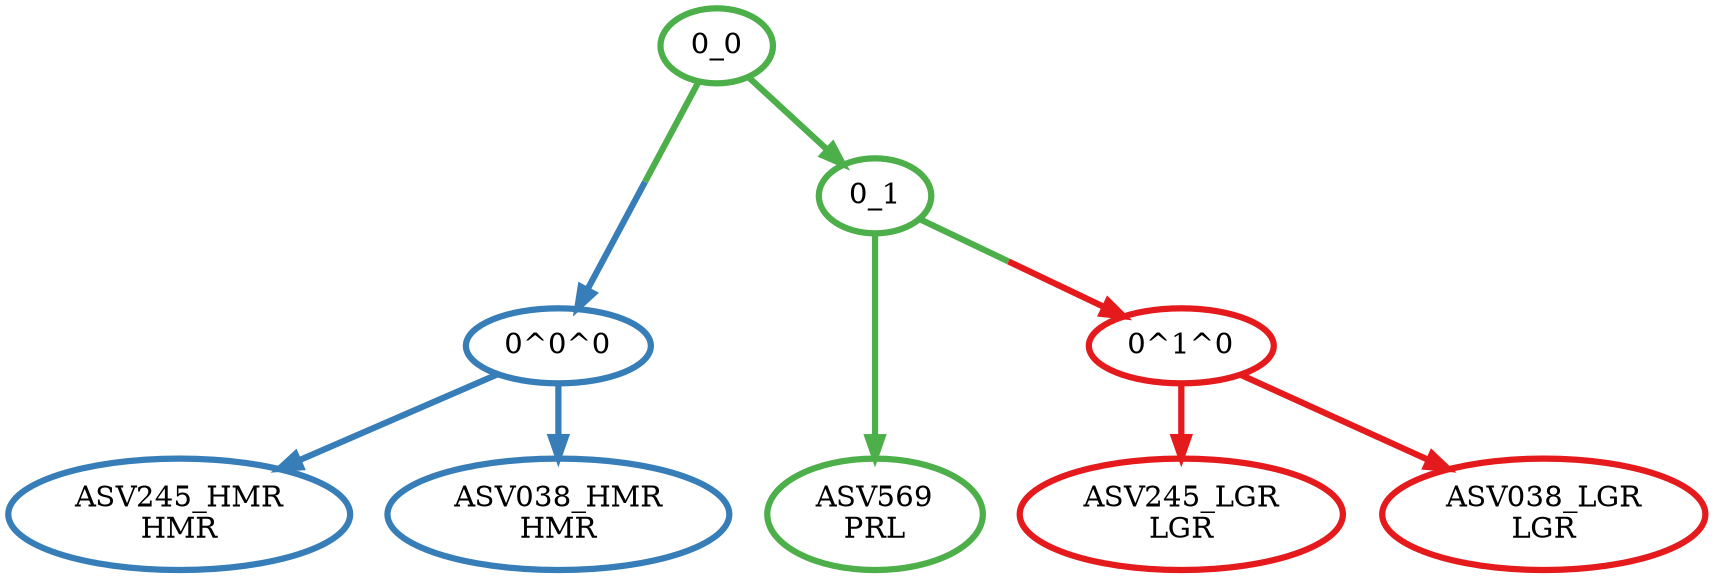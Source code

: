 digraph T {
	{
		rank=same
		8 [penwidth=3,colorscheme=set19,color=3,label="ASV569\nPRL"]
		7 [penwidth=3,colorscheme=set19,color=2,label="ASV245_HMR\nHMR"]
		6 [penwidth=3,colorscheme=set19,color=2,label="ASV038_HMR\nHMR"]
		4 [penwidth=3,colorscheme=set19,color=1,label="ASV245_LGR\nLGR"]
		3 [penwidth=3,colorscheme=set19,color=1,label="ASV038_LGR\nLGR"]
	}
	5 [penwidth=3,colorscheme=set19,color=2,label="0^0^0"]
	2 [penwidth=3,colorscheme=set19,color=1,label="0^1^0"]
	1 [penwidth=3,colorscheme=set19,color=3,label="0_1"]
	0 [penwidth=3,colorscheme=set19,color=3,label="0_0"]
	5 -> 7 [penwidth=3,colorscheme=set19,color=2]
	5 -> 6 [penwidth=3,colorscheme=set19,color=2]
	2 -> 4 [penwidth=3,colorscheme=set19,color=1]
	2 -> 3 [penwidth=3,colorscheme=set19,color=1]
	1 -> 8 [penwidth=3,colorscheme=set19,color=3]
	1 -> 2 [penwidth=3,colorscheme=set19,color="3;0.5:1"]
	0 -> 5 [penwidth=3,colorscheme=set19,color="3;0.5:2"]
	0 -> 1 [penwidth=3,colorscheme=set19,color=3]
}
